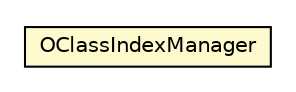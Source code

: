 #!/usr/local/bin/dot
#
# Class diagram 
# Generated by UMLGraph version R5_6-24-gf6e263 (http://www.umlgraph.org/)
#

digraph G {
	edge [fontname="Helvetica",fontsize=10,labelfontname="Helvetica",labelfontsize=10];
	node [fontname="Helvetica",fontsize=10,shape=plaintext];
	nodesep=0.25;
	ranksep=0.5;
	// com.orientechnologies.orient.core.index.OClassIndexManager
	c1760736 [label=<<table title="com.orientechnologies.orient.core.index.OClassIndexManager" border="0" cellborder="1" cellspacing="0" cellpadding="2" port="p" bgcolor="lemonChiffon" href="./OClassIndexManager.html">
		<tr><td><table border="0" cellspacing="0" cellpadding="1">
<tr><td align="center" balign="center"> OClassIndexManager </td></tr>
		</table></td></tr>
		</table>>, URL="./OClassIndexManager.html", fontname="Helvetica", fontcolor="black", fontsize=10.0];
}

